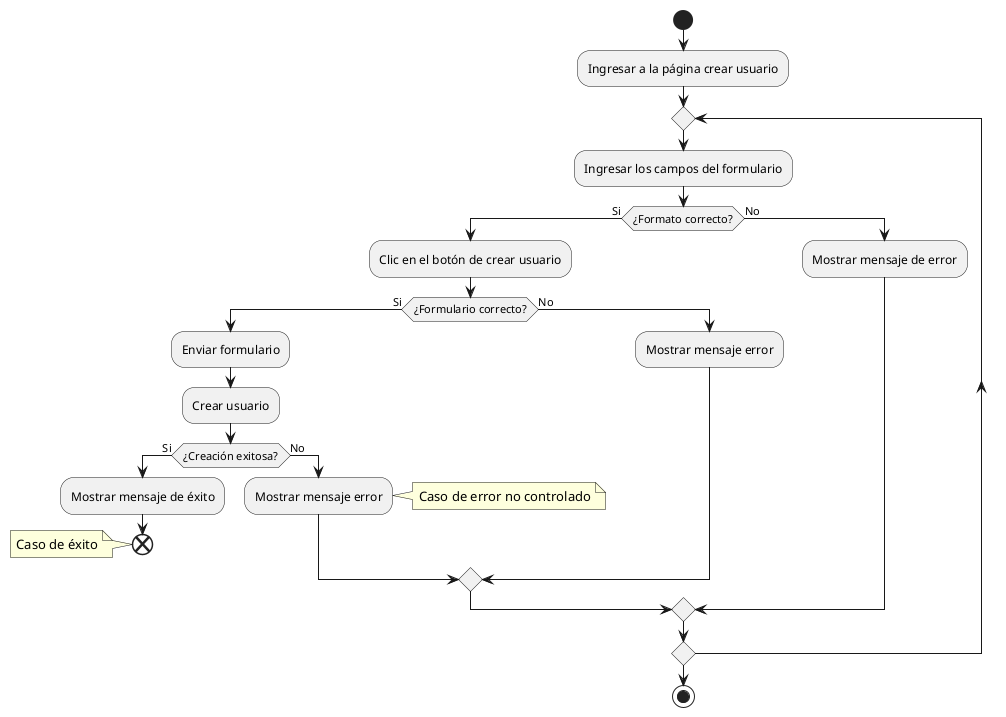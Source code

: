 @startuml create_user
start
    :Ingresar a la página crear usuario;
    repeat
    :Ingresar los campos del formulario;
        if (¿Formato correcto?) is (Si) then
            :Clic en el botón de crear usuario;
            if (¿Formulario correcto?) is (Si) then
                :Enviar formulario;
                :Crear usuario;
                if (¿Creación exitosa?) is (Si) then
                    :Mostrar mensaje de éxito;
                    end
                    note
                      Caso de éxito
                    end note
                else (No)
                    :Mostrar mensaje error;
                    note right
                      Caso de error no controlado
                    end note
                endif
            else (No)
                :Mostrar mensaje error;
            endif
        else (No)
            :Mostrar mensaje de error;
        endif
    repeat while()
stop
@enduml
